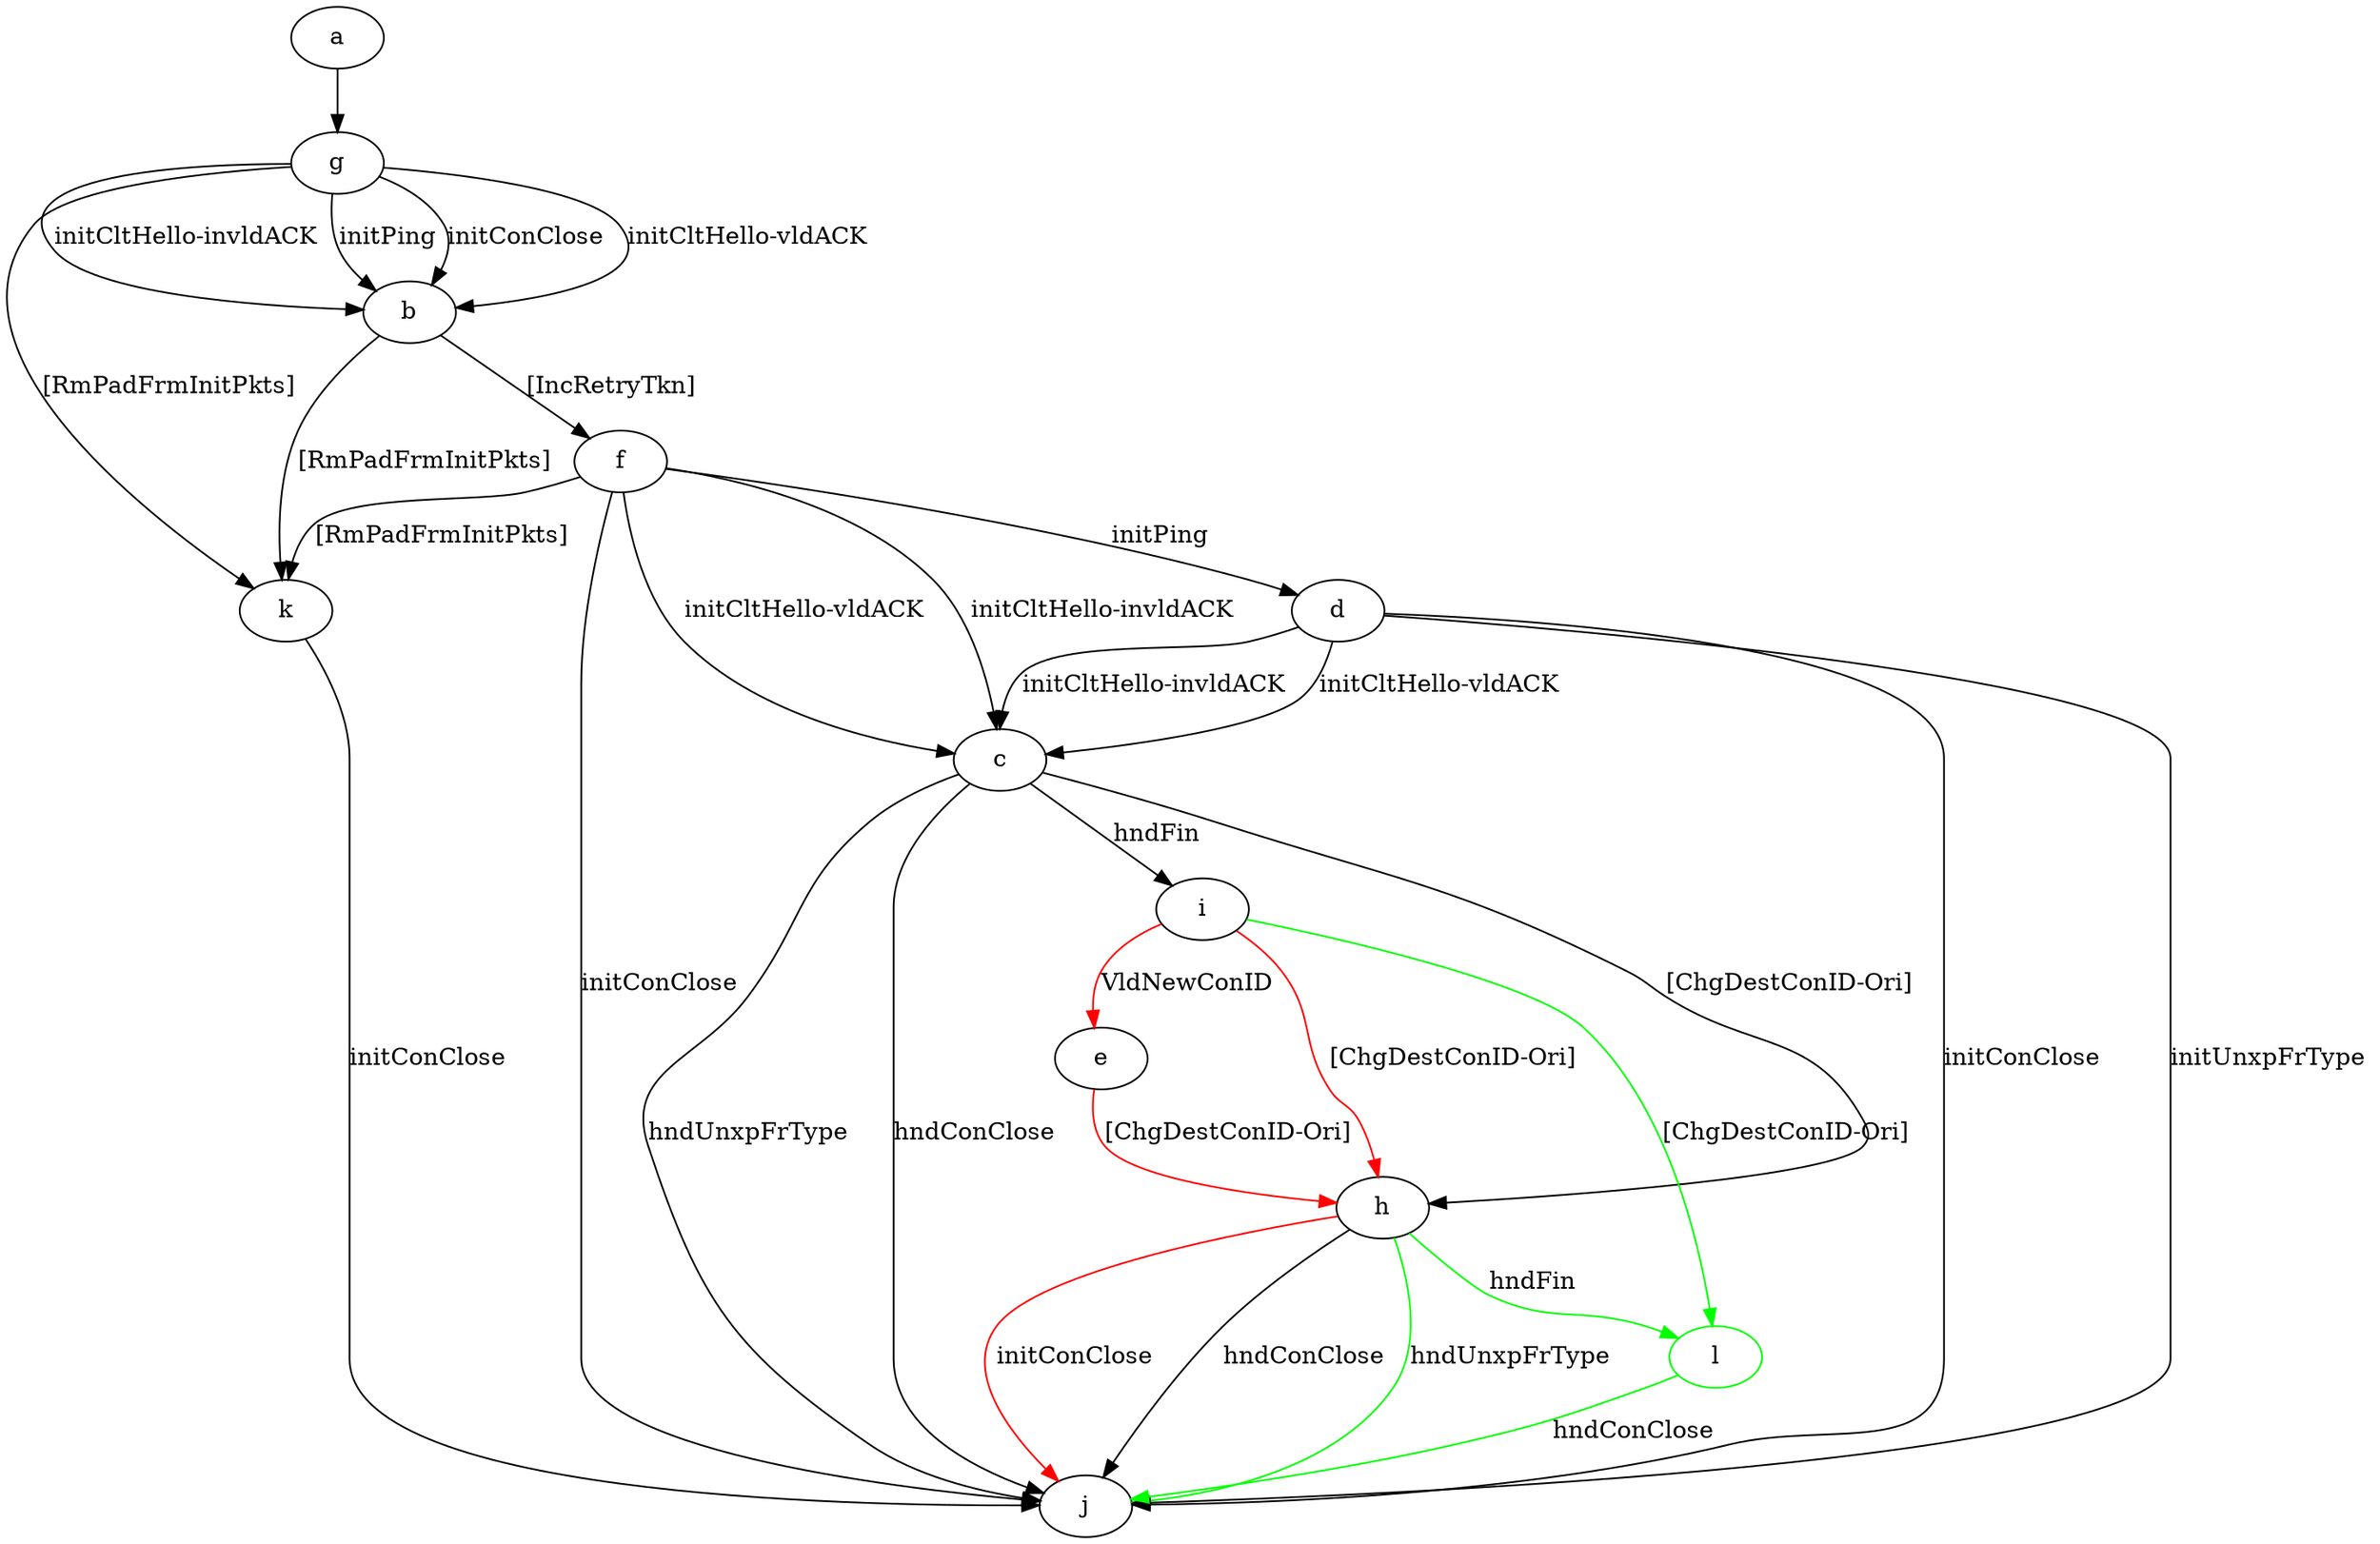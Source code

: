 digraph "" {
	a -> g	[key=0];
	b -> f	[key=0,
		label="[IncRetryTkn] "];
	b -> k	[key=0,
		label="[RmPadFrmInitPkts] "];
	c -> h	[key=0,
		label="[ChgDestConID-Ori] "];
	c -> i	[key=0,
		label="hndFin "];
	c -> j	[key=0,
		label="hndUnxpFrType "];
	c -> j	[key=1,
		label="hndConClose "];
	d -> c	[key=0,
		label="initCltHello-vldACK "];
	d -> c	[key=1,
		label="initCltHello-invldACK "];
	d -> j	[key=0,
		label="initConClose "];
	d -> j	[key=1,
		label="initUnxpFrType "];
	e -> h	[key=0,
		color=red,
		label="[ChgDestConID-Ori] "];
	f -> c	[key=0,
		label="initCltHello-vldACK "];
	f -> c	[key=1,
		label="initCltHello-invldACK "];
	f -> d	[key=0,
		label="initPing "];
	f -> j	[key=0,
		label="initConClose "];
	f -> k	[key=0,
		label="[RmPadFrmInitPkts] "];
	g -> b	[key=0,
		label="initPing "];
	g -> b	[key=1,
		label="initConClose "];
	g -> b	[key=2,
		label="initCltHello-vldACK "];
	g -> b	[key=3,
		label="initCltHello-invldACK "];
	g -> k	[key=0,
		label="[RmPadFrmInitPkts] "];
	h -> j	[key=0,
		label="hndConClose "];
	h -> j	[key=1,
		color=green,
		label="hndUnxpFrType "];
	h -> j	[key=2,
		color=red,
		label="initConClose "];
	l	[color=green];
	h -> l	[key=0,
		color=green,
		label="hndFin "];
	i -> e	[key=0,
		color=red,
		label="VldNewConID "];
	i -> h	[key=0,
		color=red,
		label="[ChgDestConID-Ori] "];
	i -> l	[key=0,
		color=green,
		label="[ChgDestConID-Ori] "];
	k -> j	[key=0,
		label="initConClose "];
	l -> j	[key=0,
		color=green,
		label="hndConClose "];
}

